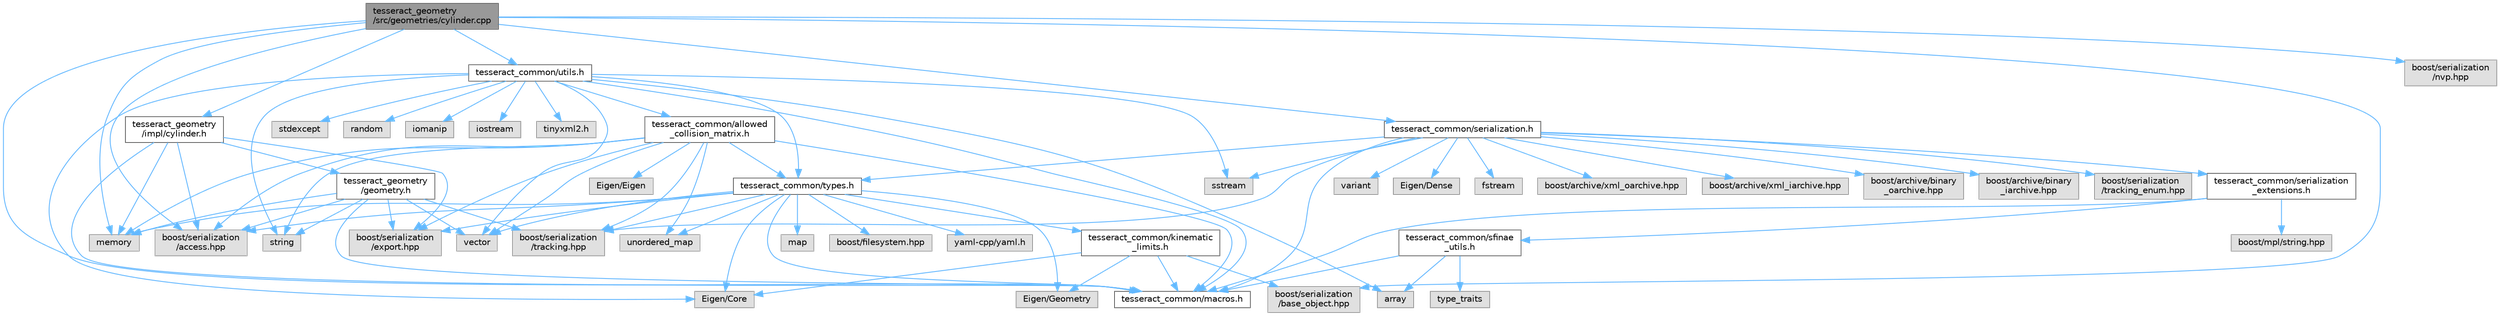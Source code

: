 digraph "tesseract_geometry/src/geometries/cylinder.cpp"
{
 // LATEX_PDF_SIZE
  bgcolor="transparent";
  edge [fontname=Helvetica,fontsize=10,labelfontname=Helvetica,labelfontsize=10];
  node [fontname=Helvetica,fontsize=10,shape=box,height=0.2,width=0.4];
  Node1 [label="tesseract_geometry\l/src/geometries/cylinder.cpp",height=0.2,width=0.4,color="gray40", fillcolor="grey60", style="filled", fontcolor="black",tooltip=" "];
  Node1 -> Node2 [color="steelblue1",style="solid"];
  Node2 [label="tesseract_common/macros.h",height=0.2,width=0.4,color="grey40", fillcolor="white", style="filled",URL="$de/d3c/macros_8h.html",tooltip="Common Tesseract Macros."];
  Node1 -> Node3 [color="steelblue1",style="solid"];
  Node3 [label="boost/serialization\l/access.hpp",height=0.2,width=0.4,color="grey60", fillcolor="#E0E0E0", style="filled",tooltip=" "];
  Node1 -> Node4 [color="steelblue1",style="solid"];
  Node4 [label="boost/serialization\l/base_object.hpp",height=0.2,width=0.4,color="grey60", fillcolor="#E0E0E0", style="filled",tooltip=" "];
  Node1 -> Node5 [color="steelblue1",style="solid"];
  Node5 [label="boost/serialization\l/nvp.hpp",height=0.2,width=0.4,color="grey60", fillcolor="#E0E0E0", style="filled",tooltip=" "];
  Node1 -> Node6 [color="steelblue1",style="solid"];
  Node6 [label="memory",height=0.2,width=0.4,color="grey60", fillcolor="#E0E0E0", style="filled",tooltip=" "];
  Node1 -> Node7 [color="steelblue1",style="solid"];
  Node7 [label="tesseract_common/utils.h",height=0.2,width=0.4,color="grey40", fillcolor="white", style="filled",URL="$dc/d79/tesseract__common_2include_2tesseract__common_2utils_8h.html",tooltip="Common Tesseract Utility Functions."];
  Node7 -> Node2 [color="steelblue1",style="solid"];
  Node7 -> Node8 [color="steelblue1",style="solid"];
  Node8 [label="array",height=0.2,width=0.4,color="grey60", fillcolor="#E0E0E0", style="filled",tooltip=" "];
  Node7 -> Node9 [color="steelblue1",style="solid"];
  Node9 [label="vector",height=0.2,width=0.4,color="grey60", fillcolor="#E0E0E0", style="filled",tooltip=" "];
  Node7 -> Node10 [color="steelblue1",style="solid"];
  Node10 [label="string",height=0.2,width=0.4,color="grey60", fillcolor="#E0E0E0", style="filled",tooltip=" "];
  Node7 -> Node11 [color="steelblue1",style="solid"];
  Node11 [label="sstream",height=0.2,width=0.4,color="grey60", fillcolor="#E0E0E0", style="filled",tooltip=" "];
  Node7 -> Node12 [color="steelblue1",style="solid"];
  Node12 [label="stdexcept",height=0.2,width=0.4,color="grey60", fillcolor="#E0E0E0", style="filled",tooltip=" "];
  Node7 -> Node13 [color="steelblue1",style="solid"];
  Node13 [label="random",height=0.2,width=0.4,color="grey60", fillcolor="#E0E0E0", style="filled",tooltip=" "];
  Node7 -> Node14 [color="steelblue1",style="solid"];
  Node14 [label="iomanip",height=0.2,width=0.4,color="grey60", fillcolor="#E0E0E0", style="filled",tooltip=" "];
  Node7 -> Node15 [color="steelblue1",style="solid"];
  Node15 [label="Eigen/Core",height=0.2,width=0.4,color="grey60", fillcolor="#E0E0E0", style="filled",tooltip=" "];
  Node7 -> Node16 [color="steelblue1",style="solid"];
  Node16 [label="iostream",height=0.2,width=0.4,color="grey60", fillcolor="#E0E0E0", style="filled",tooltip=" "];
  Node7 -> Node17 [color="steelblue1",style="solid"];
  Node17 [label="tinyxml2.h",height=0.2,width=0.4,color="grey60", fillcolor="#E0E0E0", style="filled",tooltip=" "];
  Node7 -> Node18 [color="steelblue1",style="solid"];
  Node18 [label="tesseract_common/allowed\l_collision_matrix.h",height=0.2,width=0.4,color="grey40", fillcolor="white", style="filled",URL="$d2/d01/allowed__collision__matrix_8h.html",tooltip=" "];
  Node18 -> Node2 [color="steelblue1",style="solid"];
  Node18 -> Node3 [color="steelblue1",style="solid"];
  Node18 -> Node10 [color="steelblue1",style="solid"];
  Node18 -> Node9 [color="steelblue1",style="solid"];
  Node18 -> Node6 [color="steelblue1",style="solid"];
  Node18 -> Node19 [color="steelblue1",style="solid"];
  Node19 [label="Eigen/Eigen",height=0.2,width=0.4,color="grey60", fillcolor="#E0E0E0", style="filled",tooltip=" "];
  Node18 -> Node20 [color="steelblue1",style="solid"];
  Node20 [label="unordered_map",height=0.2,width=0.4,color="grey60", fillcolor="#E0E0E0", style="filled",tooltip=" "];
  Node18 -> Node21 [color="steelblue1",style="solid"];
  Node21 [label="tesseract_common/types.h",height=0.2,width=0.4,color="grey40", fillcolor="white", style="filled",URL="$dd/ddb/tesseract__common_2include_2tesseract__common_2types_8h.html",tooltip="Common Tesseract Types."];
  Node21 -> Node2 [color="steelblue1",style="solid"];
  Node21 -> Node3 [color="steelblue1",style="solid"];
  Node21 -> Node15 [color="steelblue1",style="solid"];
  Node21 -> Node22 [color="steelblue1",style="solid"];
  Node22 [label="Eigen/Geometry",height=0.2,width=0.4,color="grey60", fillcolor="#E0E0E0", style="filled",tooltip=" "];
  Node21 -> Node9 [color="steelblue1",style="solid"];
  Node21 -> Node6 [color="steelblue1",style="solid"];
  Node21 -> Node23 [color="steelblue1",style="solid"];
  Node23 [label="map",height=0.2,width=0.4,color="grey60", fillcolor="#E0E0E0", style="filled",tooltip=" "];
  Node21 -> Node20 [color="steelblue1",style="solid"];
  Node21 -> Node24 [color="steelblue1",style="solid"];
  Node24 [label="boost/filesystem.hpp",height=0.2,width=0.4,color="grey60", fillcolor="#E0E0E0", style="filled",tooltip=" "];
  Node21 -> Node25 [color="steelblue1",style="solid"];
  Node25 [label="yaml-cpp/yaml.h",height=0.2,width=0.4,color="grey60", fillcolor="#E0E0E0", style="filled",tooltip=" "];
  Node21 -> Node26 [color="steelblue1",style="solid"];
  Node26 [label="tesseract_common/kinematic\l_limits.h",height=0.2,width=0.4,color="grey40", fillcolor="white", style="filled",URL="$d9/dc2/kinematic__limits_8h.html",tooltip="Common Tesseract Kinematic Limits and Related Utility Functions."];
  Node26 -> Node2 [color="steelblue1",style="solid"];
  Node26 -> Node15 [color="steelblue1",style="solid"];
  Node26 -> Node22 [color="steelblue1",style="solid"];
  Node26 -> Node4 [color="steelblue1",style="solid"];
  Node21 -> Node27 [color="steelblue1",style="solid"];
  Node27 [label="boost/serialization\l/export.hpp",height=0.2,width=0.4,color="grey60", fillcolor="#E0E0E0", style="filled",tooltip=" "];
  Node21 -> Node28 [color="steelblue1",style="solid"];
  Node28 [label="boost/serialization\l/tracking.hpp",height=0.2,width=0.4,color="grey60", fillcolor="#E0E0E0", style="filled",tooltip=" "];
  Node18 -> Node27 [color="steelblue1",style="solid"];
  Node18 -> Node28 [color="steelblue1",style="solid"];
  Node7 -> Node21 [color="steelblue1",style="solid"];
  Node1 -> Node29 [color="steelblue1",style="solid"];
  Node29 [label="tesseract_geometry\l/impl/cylinder.h",height=0.2,width=0.4,color="grey40", fillcolor="white", style="filled",URL="$d8/d3b/tesseract__geometry_2include_2tesseract__geometry_2impl_2cylinder_8h.html",tooltip="Tesseract Cylinder Geometry."];
  Node29 -> Node2 [color="steelblue1",style="solid"];
  Node29 -> Node3 [color="steelblue1",style="solid"];
  Node29 -> Node27 [color="steelblue1",style="solid"];
  Node29 -> Node6 [color="steelblue1",style="solid"];
  Node29 -> Node30 [color="steelblue1",style="solid"];
  Node30 [label="tesseract_geometry\l/geometry.h",height=0.2,width=0.4,color="grey40", fillcolor="white", style="filled",URL="$d0/da6/tesseract__geometry_2include_2tesseract__geometry_2geometry_8h.html",tooltip="Tesseract Geometries."];
  Node30 -> Node2 [color="steelblue1",style="solid"];
  Node30 -> Node3 [color="steelblue1",style="solid"];
  Node30 -> Node27 [color="steelblue1",style="solid"];
  Node30 -> Node6 [color="steelblue1",style="solid"];
  Node30 -> Node10 [color="steelblue1",style="solid"];
  Node30 -> Node9 [color="steelblue1",style="solid"];
  Node30 -> Node28 [color="steelblue1",style="solid"];
  Node1 -> Node31 [color="steelblue1",style="solid"];
  Node31 [label="tesseract_common/serialization.h",height=0.2,width=0.4,color="grey40", fillcolor="white", style="filled",URL="$dc/d7d/tesseract__common_2include_2tesseract__common_2serialization_8h.html",tooltip="Additional Boost serialization wrappers."];
  Node31 -> Node2 [color="steelblue1",style="solid"];
  Node31 -> Node32 [color="steelblue1",style="solid"];
  Node32 [label="variant",height=0.2,width=0.4,color="grey60", fillcolor="#E0E0E0", style="filled",tooltip=" "];
  Node31 -> Node33 [color="steelblue1",style="solid"];
  Node33 [label="Eigen/Dense",height=0.2,width=0.4,color="grey60", fillcolor="#E0E0E0", style="filled",tooltip=" "];
  Node31 -> Node34 [color="steelblue1",style="solid"];
  Node34 [label="fstream",height=0.2,width=0.4,color="grey60", fillcolor="#E0E0E0", style="filled",tooltip=" "];
  Node31 -> Node11 [color="steelblue1",style="solid"];
  Node31 -> Node35 [color="steelblue1",style="solid"];
  Node35 [label="boost/archive/xml_oarchive.hpp",height=0.2,width=0.4,color="grey60", fillcolor="#E0E0E0", style="filled",tooltip=" "];
  Node31 -> Node36 [color="steelblue1",style="solid"];
  Node36 [label="boost/archive/xml_iarchive.hpp",height=0.2,width=0.4,color="grey60", fillcolor="#E0E0E0", style="filled",tooltip=" "];
  Node31 -> Node37 [color="steelblue1",style="solid"];
  Node37 [label="boost/archive/binary\l_oarchive.hpp",height=0.2,width=0.4,color="grey60", fillcolor="#E0E0E0", style="filled",tooltip=" "];
  Node31 -> Node38 [color="steelblue1",style="solid"];
  Node38 [label="boost/archive/binary\l_iarchive.hpp",height=0.2,width=0.4,color="grey60", fillcolor="#E0E0E0", style="filled",tooltip=" "];
  Node31 -> Node28 [color="steelblue1",style="solid"];
  Node31 -> Node39 [color="steelblue1",style="solid"];
  Node39 [label="boost/serialization\l/tracking_enum.hpp",height=0.2,width=0.4,color="grey60", fillcolor="#E0E0E0", style="filled",tooltip=" "];
  Node31 -> Node21 [color="steelblue1",style="solid"];
  Node31 -> Node40 [color="steelblue1",style="solid"];
  Node40 [label="tesseract_common/serialization\l_extensions.h",height=0.2,width=0.4,color="grey40", fillcolor="white", style="filled",URL="$d5/d03/serialization__extensions_8h.html",tooltip="Boost serialization class extension macros and helpers."];
  Node40 -> Node2 [color="steelblue1",style="solid"];
  Node40 -> Node41 [color="steelblue1",style="solid"];
  Node41 [label="boost/mpl/string.hpp",height=0.2,width=0.4,color="grey60", fillcolor="#E0E0E0", style="filled",tooltip=" "];
  Node40 -> Node42 [color="steelblue1",style="solid"];
  Node42 [label="tesseract_common/sfinae\l_utils.h",height=0.2,width=0.4,color="grey40", fillcolor="white", style="filled",URL="$d3/d03/sfinae__utils_8h.html",tooltip=" "];
  Node42 -> Node2 [color="steelblue1",style="solid"];
  Node42 -> Node43 [color="steelblue1",style="solid"];
  Node43 [label="type_traits",height=0.2,width=0.4,color="grey60", fillcolor="#E0E0E0", style="filled",tooltip=" "];
  Node42 -> Node8 [color="steelblue1",style="solid"];
}
